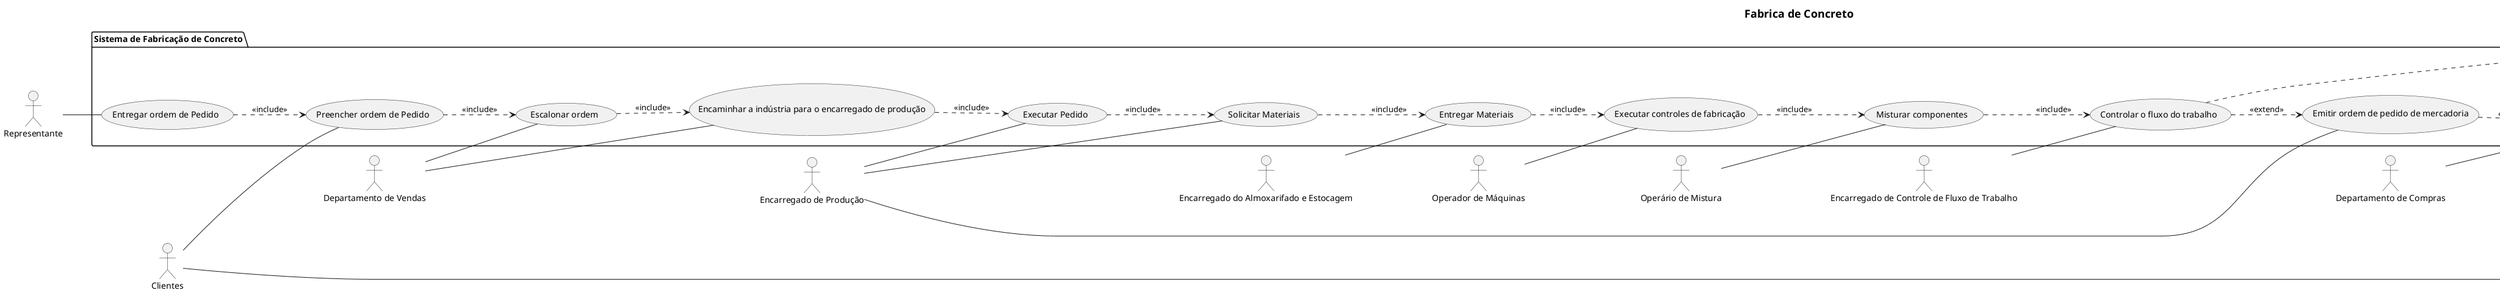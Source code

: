 ' ' Estudo de caso baseado no artigo de modelagem de sistemas industriais, Palazzo e Edelweizz (1998), apud Lutherer E. et al., 1994. 
' ' O estudo representa uma fábrica de concreto que inclui vendas, escritório e a planta industrial. 
' ' A planta é composta de vários receptáculos de armazenagem de cimento, areia, cascalho e água; um misturador para preparação do concreto; duas balanças para pesar os componentes;
' ' uma válvula de medição de componentes; controle de descarga de água; duas esteiras de transporte para levar os ingredientes sólidos ao misturador.
' ' Os clientes preenchem uma ordem de pedido entregue pelo representante com o tipo e quantidade de concreto para entrega em um ou mais dias pela transportadora da empresa.
' ' O departamento de vendas escalona a ordem e eventualmente encaminha a indústria para o encarregado de produção.
' ' A indústria providência a execução do pedido, através da área de produção e de matéria prima.
' ' A produção executa a ordem solicitando materiais que são entregues no local pelo encarregado do almoxarifado e estocagem.
' ' O operador das máquinas executa os controles de fabricação tendo como auxiliares os operários responsáveis pela mistura dos componentes e pelo funcionário encarregado do controle de fluxo de trabalho.
' ' Caso algum produto da matéria prima fique abaixo do nível de segurança, o encarregado da produção emite ordem para o departamento de compras providenciar o pedido da mercadoria que após a entrega é verificado pelo setor de recebimento e distribuição se está entregue conforme foi feito o pedido.
' ' Após a fabricação, o produto é entregue na construção e o cliente efetua o pagamento que é recebido pelo departamento financeiro da indústria.

@startuml
left to right direction

title = Fabrica de Concreto
  actor "Clientes" as cl
  actor "Representante" as rep
  actor "Transportadora" as trans
  actor "Departamento de Vendas" as dv
  actor "Encarregado de Produção" as ep
  actor "Operador de Máquinas" as oma
  actor "Operário de Mistura" as omi
  actor "Encarregado de Controle de Fluxo de Trabalho" as ea
  actor "Encarregado do Almoxarifado e Estocagem" as eae
  actor "Setor de Recebimento e Distribuição" as rd
  actor "Departamento Financeiro" as df
  actor "Departamento de Compras" as dc

package "Sistema de Fabricação de Concreto" {
  usecase "Entregar ordem de Pedido" as UC1
  usecase "Preencher ordem de Pedido" as UC2
  usecase "Escalonar ordem" as UC3
  usecase "Encaminhar a indústria para o encarregado de produção" as UC4
  usecase "Executar Pedido" as UC5
  usecase "Solicitar Materiais" as UC6
  usecase "Entregar Materiais" as UC7
  usecase "Executar controles de fabricação" as UC8
  usecase "Misturar componentes" as UC9
  usecase "Controlar o fluxo do trabalho" as UC10
  usecase "Emitir ordem de pedido de mercadoria" as UC11
  usecase "Providenciar o pedido" as UC12
  usecase "Verificar se está entregue conforme foi feito o pedido" as UC13
  usecase "Entregar produto na construção" as UC14
  usecase "Efetuar pagamento" as UC15
  usecase "Receber pagamento" as UC16  
}

rep -- UC1
cl -- UC2
dv -- UC3
dv -- UC4
ep -- UC5
ep -- UC6
eae -- UC7
oma -- UC8
omi -- UC9
ea -- UC10
ep -- UC11
dc -- UC12
rd -- UC13
trans -- UC14
cl -- UC15
df -- UC16

UC1 -.> UC2 : <<include>>
UC2 -.> UC3 : <<include>>
UC3 -.> UC4 : <<include>>
UC4 -.> UC5 : <<include>>
UC5 -.> UC6 : <<include>>
UC6 -.> UC7 : <<include>>
UC7 -.> UC8 : <<include>>
UC8 -.> UC9 : <<include>>
UC9 -.> UC10 : <<include>>
UC10 -.> UC11 : <<extend>>
UC11 -.> UC12 : <<include>>
UC12 -.> UC13 : <<include>>
UC13 -.> UC14 : <<include>>
UC10 -.> UC14 : <<include>>
UC14 -.> UC15 : <<include>>
UC15 -.> UC16 : <<include>>

@enduml